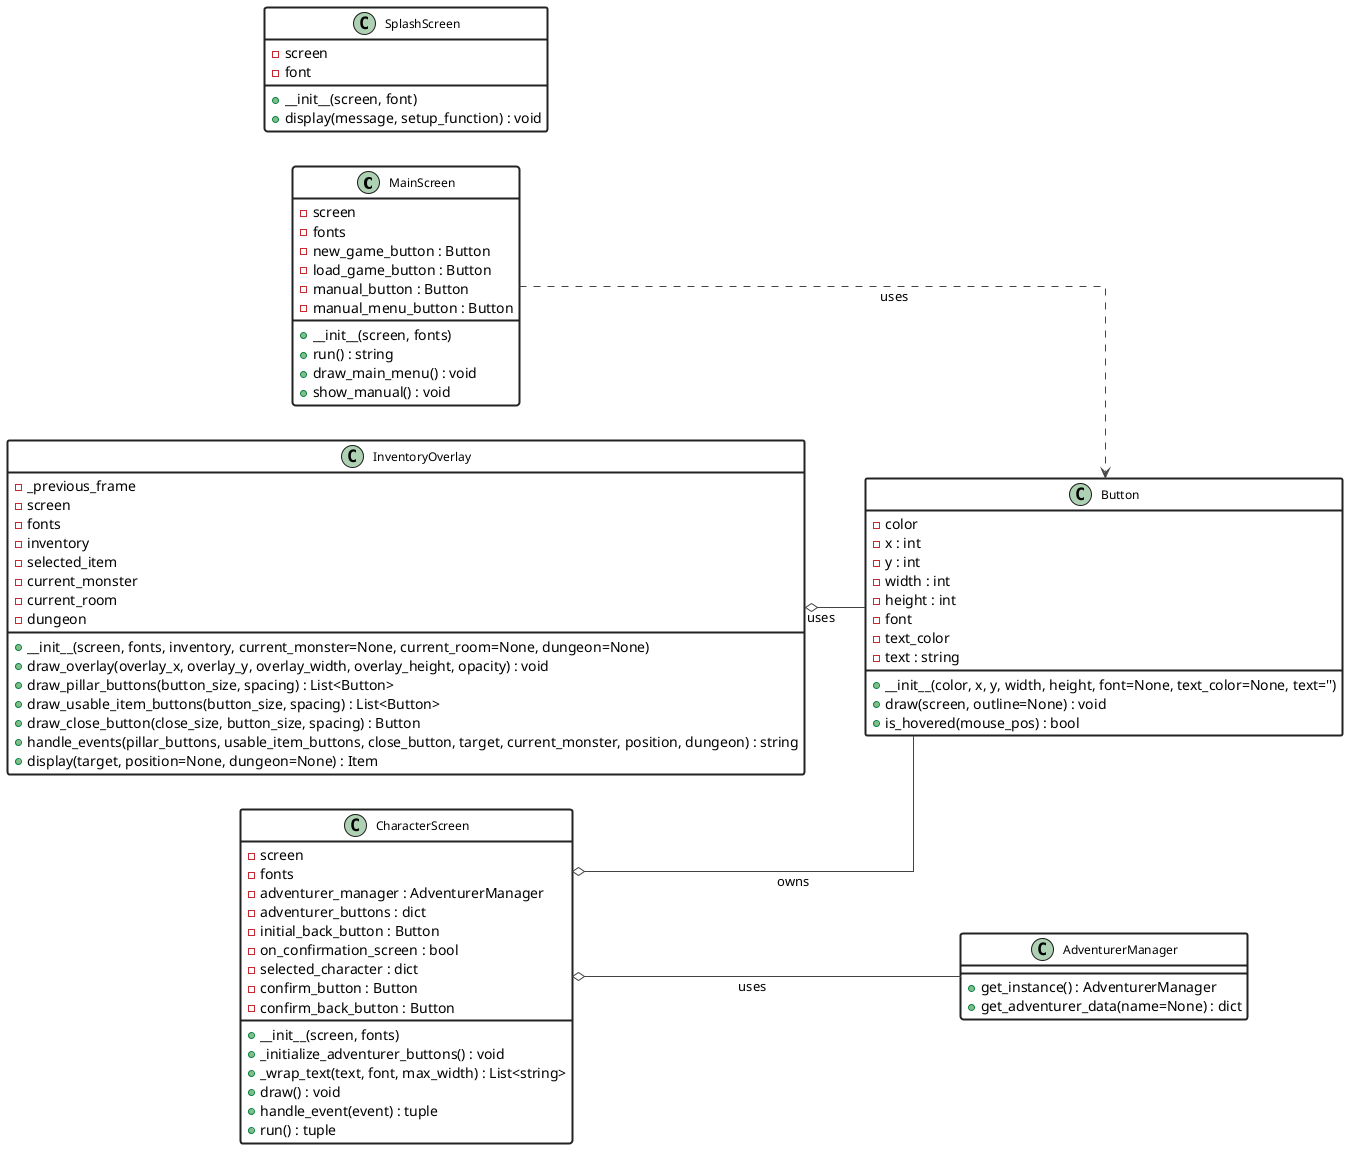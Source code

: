 @startuml
'https://plantuml.com/class-diagram

' View

' Styling settings for a blocky appearance
skinparam linetype ortho
skinparam rectangle {
    BackgroundColor #f8f8f8
    BorderColor #444444
    Shadowing false
}
skinparam ArrowColor #444444
skinparam Class {
    BackgroundColor #ffffff
    ArrowColor #444444
    FontName Arial
    FontSize 12
    BorderThickness 2
    BorderColor #222222
}
left to right direction

' MainScreen class definition
Class MainScreen {
    +__init__(screen, fonts)
    +run() : string
    +draw_main_menu() : void
    +show_manual() : void
    -screen
    -fonts
    -new_game_button : Button
    -load_game_button : Button
    -manual_button : Button
    -manual_menu_button : Button
}

' SplashScreen class definition
Class SplashScreen {
    +__init__(screen, font)
    +display(message, setup_function) : void
    -screen
    -font
}

' CharacterScreen class definition
Class CharacterScreen {
    +__init__(screen, fonts)
    +_initialize_adventurer_buttons() : void
    +_wrap_text(text, font, max_width) : List<string>
    +draw() : void
    +handle_event(event) : tuple
    +run() : tuple
    -screen
    -fonts
    -adventurer_manager : AdventurerManager
    -adventurer_buttons : dict
    -initial_back_button : Button
    -on_confirmation_screen : bool
    -selected_character : dict
    -confirm_button : Button
    -confirm_back_button : Button
}

' InventoryOverlay class definition
Class InventoryOverlay {
    +__init__(screen, fonts, inventory, current_monster=None, current_room=None, dungeon=None)
    +draw_overlay(overlay_x, overlay_y, overlay_width, overlay_height, opacity) : void
    +draw_pillar_buttons(button_size, spacing) : List<Button>
    +draw_usable_item_buttons(button_size, spacing) : List<Button>
    +draw_close_button(close_size, button_size, spacing) : Button
    +handle_events(pillar_buttons, usable_item_buttons, close_button, target, current_monster, position, dungeon) : string
    +display(target, position=None, dungeon=None) : Item
    -_previous_frame
    -screen
    -fonts
    -inventory
    -selected_item
    -current_monster
    -current_room
    -dungeon
}

' Button class definition
Class Button {
    +__init__(color, x, y, width, height, font=None, text_color=None, text='')
    +draw(screen, outline=None) : void
    +is_hovered(mouse_pos) : bool
    -color
    -x : int
    -y : int
    -width : int
    -height : int
    -font
    -text_color
    -text : string
}

' AdventurerManager dependency
Class AdventurerManager {
    +get_instance() : AdventurerManager
    +get_adventurer_data(name=None) : dict
}

' Relationships
MainScreen ..> Button : uses
CharacterScreen o-- Button : owns
CharacterScreen o-- AdventurerManager : uses
InventoryOverlay o-- Button : uses

@enduml